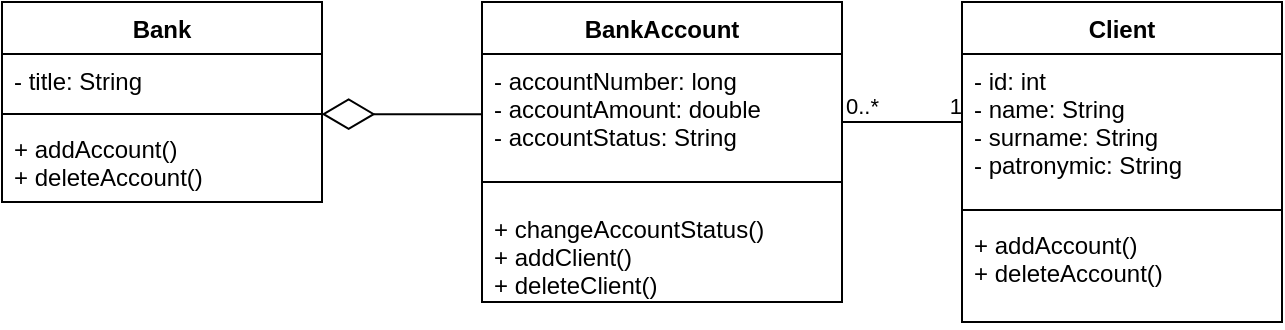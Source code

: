 <mxfile version="14.8.0" type="device"><diagram id="C5RBs43oDa-KdzZeNtuy" name="Page-1"><mxGraphModel dx="1278" dy="547" grid="1" gridSize="10" guides="1" tooltips="1" connect="1" arrows="1" fold="1" page="1" pageScale="1" pageWidth="827" pageHeight="1169" math="0" shadow="0"><root><mxCell id="WIyWlLk6GJQsqaUBKTNV-0"/><mxCell id="WIyWlLk6GJQsqaUBKTNV-1" parent="WIyWlLk6GJQsqaUBKTNV-0"/><mxCell id="tbAj_XcteEihdmnukuW_-0" value="BankAccount" style="swimlane;fontStyle=1;align=center;verticalAlign=top;childLayout=stackLayout;horizontal=1;startSize=26;horizontalStack=0;resizeParent=1;resizeParentMax=0;resizeLast=0;collapsible=1;marginBottom=0;" parent="WIyWlLk6GJQsqaUBKTNV-1" vertex="1"><mxGeometry x="400" y="120" width="180" height="150" as="geometry"/></mxCell><mxCell id="tbAj_XcteEihdmnukuW_-1" value="- accountNumber: long&#10;- accountAmount: double&#10;- accountStatus: String" style="text;strokeColor=none;fillColor=none;align=left;verticalAlign=top;spacingLeft=4;spacingRight=4;overflow=hidden;rotatable=0;points=[[0,0.5],[1,0.5]];portConstraint=eastwest;" parent="tbAj_XcteEihdmnukuW_-0" vertex="1"><mxGeometry y="26" width="180" height="54" as="geometry"/></mxCell><mxCell id="tbAj_XcteEihdmnukuW_-2" value="" style="line;strokeWidth=1;fillColor=none;align=left;verticalAlign=middle;spacingTop=-1;spacingLeft=3;spacingRight=3;rotatable=0;labelPosition=right;points=[];portConstraint=eastwest;" parent="tbAj_XcteEihdmnukuW_-0" vertex="1"><mxGeometry y="80" width="180" height="20" as="geometry"/></mxCell><mxCell id="tbAj_XcteEihdmnukuW_-3" value="+ changeAccountStatus()&#10;+ addClient()&#10;+ deleteClient()" style="text;strokeColor=none;fillColor=none;align=left;verticalAlign=top;spacingLeft=4;spacingRight=4;overflow=hidden;rotatable=0;points=[[0,0.5],[1,0.5]];portConstraint=eastwest;" parent="tbAj_XcteEihdmnukuW_-0" vertex="1"><mxGeometry y="100" width="180" height="50" as="geometry"/></mxCell><mxCell id="tbAj_XcteEihdmnukuW_-8" value="Bank" style="swimlane;fontStyle=1;align=center;verticalAlign=top;childLayout=stackLayout;horizontal=1;startSize=26;horizontalStack=0;resizeParent=1;resizeParentMax=0;resizeLast=0;collapsible=1;marginBottom=0;" parent="WIyWlLk6GJQsqaUBKTNV-1" vertex="1"><mxGeometry x="160" y="120" width="160" height="100" as="geometry"/></mxCell><mxCell id="tbAj_XcteEihdmnukuW_-9" value="- title: String" style="text;strokeColor=none;fillColor=none;align=left;verticalAlign=top;spacingLeft=4;spacingRight=4;overflow=hidden;rotatable=0;points=[[0,0.5],[1,0.5]];portConstraint=eastwest;" parent="tbAj_XcteEihdmnukuW_-8" vertex="1"><mxGeometry y="26" width="160" height="26" as="geometry"/></mxCell><mxCell id="tbAj_XcteEihdmnukuW_-10" value="" style="line;strokeWidth=1;fillColor=none;align=left;verticalAlign=middle;spacingTop=-1;spacingLeft=3;spacingRight=3;rotatable=0;labelPosition=right;points=[];portConstraint=eastwest;" parent="tbAj_XcteEihdmnukuW_-8" vertex="1"><mxGeometry y="52" width="160" height="8" as="geometry"/></mxCell><mxCell id="tbAj_XcteEihdmnukuW_-11" value="+ addAccount()&#10;+ deleteAccount()" style="text;strokeColor=none;fillColor=none;align=left;verticalAlign=top;spacingLeft=4;spacingRight=4;overflow=hidden;rotatable=0;points=[[0,0.5],[1,0.5]];portConstraint=eastwest;" parent="tbAj_XcteEihdmnukuW_-8" vertex="1"><mxGeometry y="60" width="160" height="40" as="geometry"/></mxCell><mxCell id="tbAj_XcteEihdmnukuW_-30" value="" style="endArrow=diamondThin;endFill=0;endSize=24;html=1;entryX=0.999;entryY=0.509;entryDx=0;entryDy=0;entryPerimeter=0;exitX=0;exitY=0.557;exitDx=0;exitDy=0;exitPerimeter=0;" parent="WIyWlLk6GJQsqaUBKTNV-1" source="tbAj_XcteEihdmnukuW_-1" target="tbAj_XcteEihdmnukuW_-10" edge="1"><mxGeometry width="160" relative="1" as="geometry"><mxPoint x="370" y="176" as="sourcePoint"/><mxPoint x="440" y="230" as="targetPoint"/></mxGeometry></mxCell><mxCell id="tbAj_XcteEihdmnukuW_-32" value="" style="endArrow=none;html=1;edgeStyle=orthogonalEdgeStyle;" parent="WIyWlLk6GJQsqaUBKTNV-1" edge="1"><mxGeometry relative="1" as="geometry"><mxPoint x="580" y="180" as="sourcePoint"/><mxPoint x="640" y="180" as="targetPoint"/></mxGeometry></mxCell><mxCell id="tbAj_XcteEihdmnukuW_-33" value="0..*" style="edgeLabel;resizable=0;html=1;align=left;verticalAlign=bottom;" parent="tbAj_XcteEihdmnukuW_-32" connectable="0" vertex="1"><mxGeometry x="-1" relative="1" as="geometry"/></mxCell><mxCell id="tbAj_XcteEihdmnukuW_-34" value="1" style="edgeLabel;resizable=0;html=1;align=right;verticalAlign=bottom;" parent="tbAj_XcteEihdmnukuW_-32" connectable="0" vertex="1"><mxGeometry x="1" relative="1" as="geometry"/></mxCell><mxCell id="1U-NQPBeLC0-2pXl96Ba-2" value="Client" style="swimlane;fontStyle=1;align=center;verticalAlign=top;childLayout=stackLayout;horizontal=1;startSize=26;horizontalStack=0;resizeParent=1;resizeParentMax=0;resizeLast=0;collapsible=1;marginBottom=0;" parent="WIyWlLk6GJQsqaUBKTNV-1" vertex="1"><mxGeometry x="640" y="120" width="160" height="160" as="geometry"/></mxCell><mxCell id="1U-NQPBeLC0-2pXl96Ba-3" value="- id: int&#10;- name: String&#10;- surname: String&#10;- patronymic: String" style="text;strokeColor=none;fillColor=none;align=left;verticalAlign=top;spacingLeft=4;spacingRight=4;overflow=hidden;rotatable=0;points=[[0,0.5],[1,0.5]];portConstraint=eastwest;" parent="1U-NQPBeLC0-2pXl96Ba-2" vertex="1"><mxGeometry y="26" width="160" height="74" as="geometry"/></mxCell><mxCell id="1U-NQPBeLC0-2pXl96Ba-4" value="" style="line;strokeWidth=1;fillColor=none;align=left;verticalAlign=middle;spacingTop=-1;spacingLeft=3;spacingRight=3;rotatable=0;labelPosition=right;points=[];portConstraint=eastwest;" parent="1U-NQPBeLC0-2pXl96Ba-2" vertex="1"><mxGeometry y="100" width="160" height="8" as="geometry"/></mxCell><mxCell id="1U-NQPBeLC0-2pXl96Ba-5" value="+ addAccount()&#10;+ deleteAccount()" style="text;strokeColor=none;fillColor=none;align=left;verticalAlign=top;spacingLeft=4;spacingRight=4;overflow=hidden;rotatable=0;points=[[0,0.5],[1,0.5]];portConstraint=eastwest;" parent="1U-NQPBeLC0-2pXl96Ba-2" vertex="1"><mxGeometry y="108" width="160" height="52" as="geometry"/></mxCell></root></mxGraphModel></diagram></mxfile>